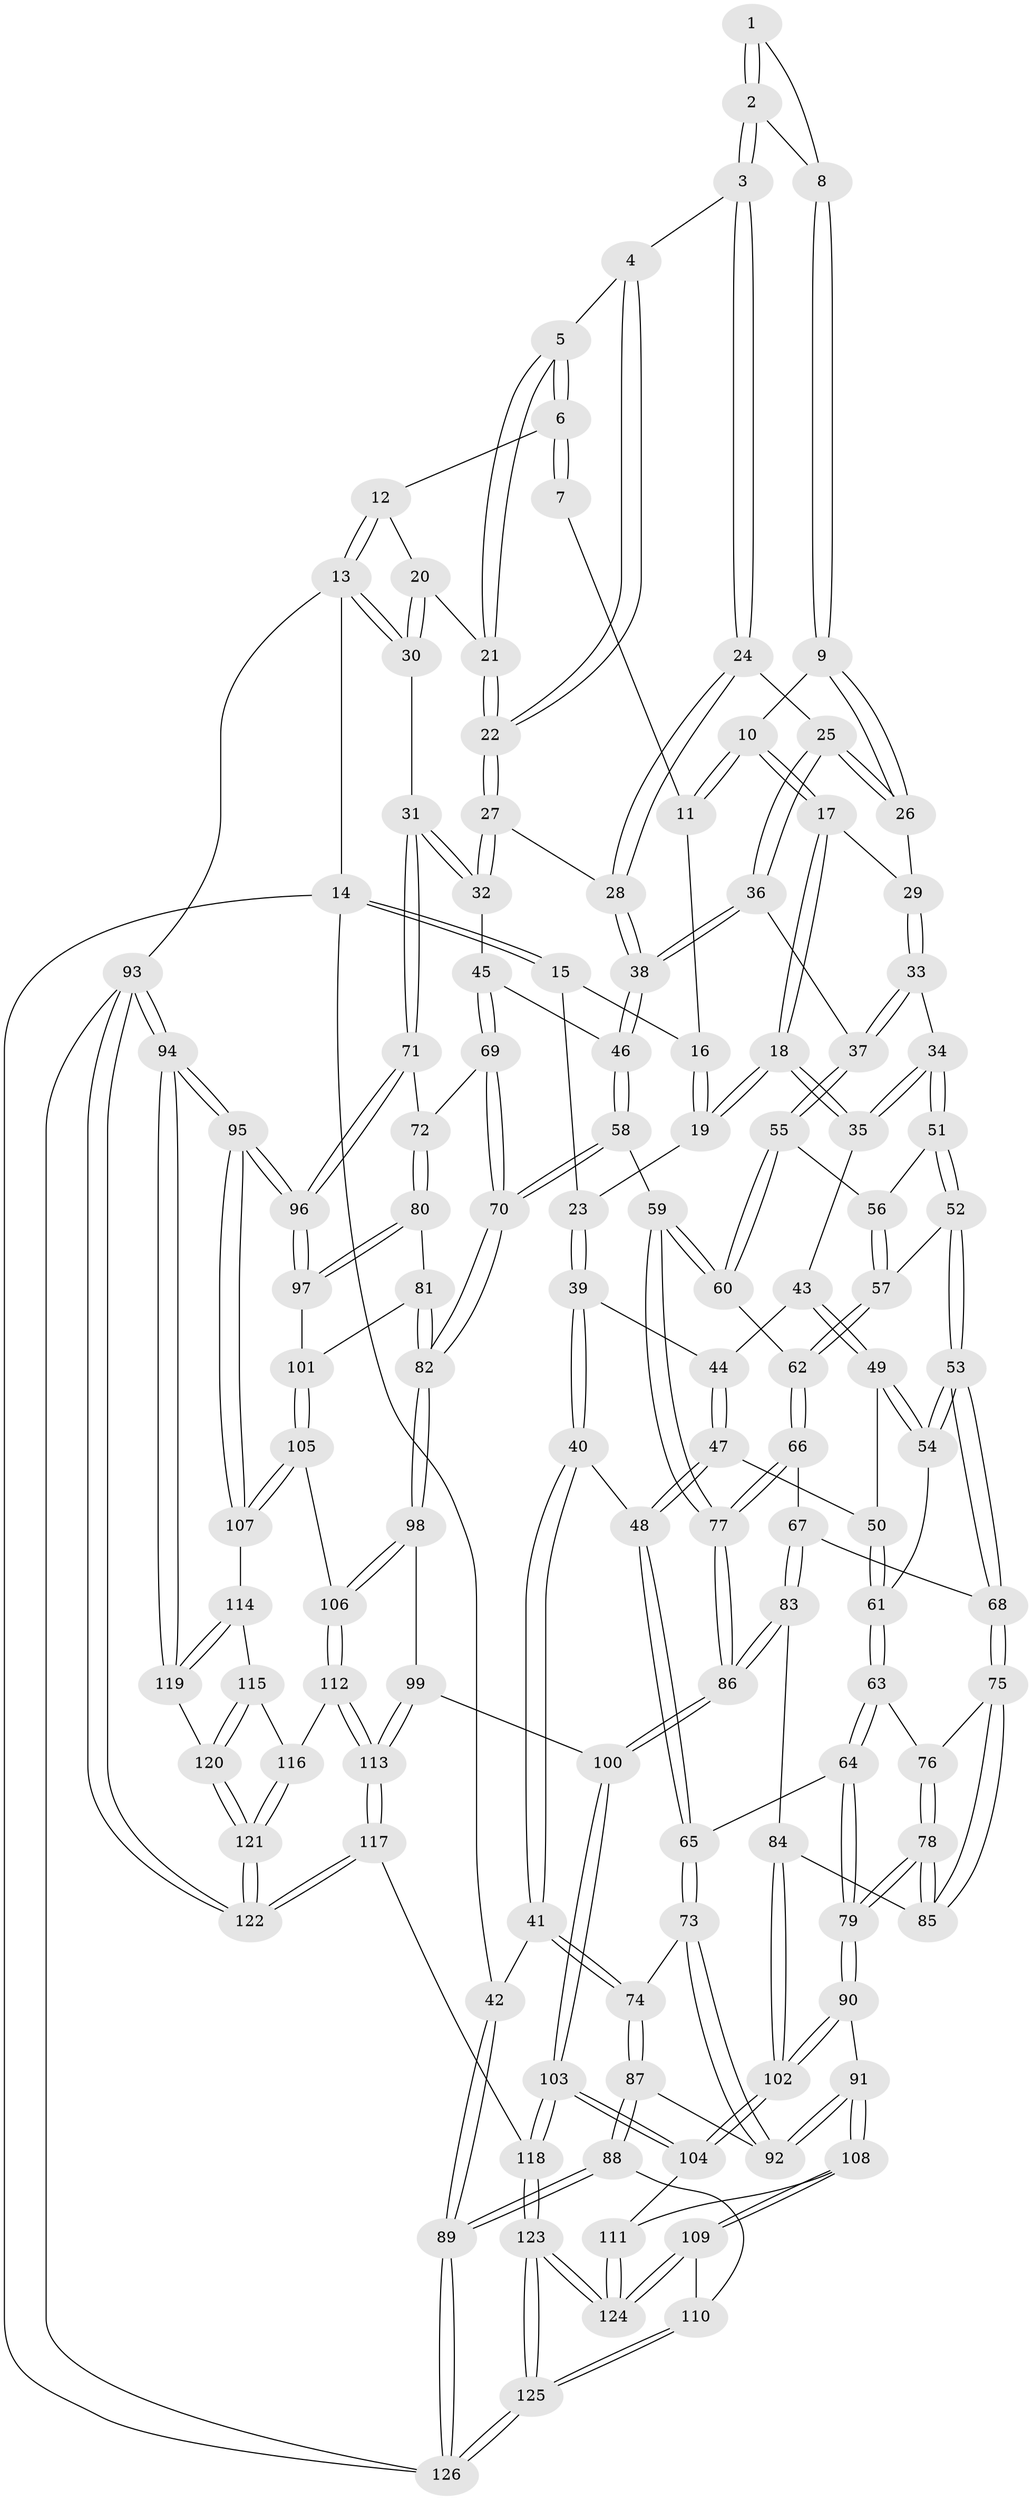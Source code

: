 // Generated by graph-tools (version 1.1) at 2025/27/03/09/25 03:27:05]
// undirected, 126 vertices, 312 edges
graph export_dot {
graph [start="1"]
  node [color=gray90,style=filled];
  1 [pos="+0.5561641810750855+0"];
  2 [pos="+0.6570796918746327+0.09360693665705073"];
  3 [pos="+0.6627688025001041+0.09871581608463427"];
  4 [pos="+0.8063692366383909+0"];
  5 [pos="+0.8456740892091108+0"];
  6 [pos="+0.8542711147670252+0"];
  7 [pos="+0.5517450839381483+0"];
  8 [pos="+0.5347370450465364+0.06280075446353715"];
  9 [pos="+0.5211257510199561+0.09320163372162805"];
  10 [pos="+0.4482941131776172+0.07946932983968043"];
  11 [pos="+0.30901565658535535+0"];
  12 [pos="+0.9307431669823182+0"];
  13 [pos="+1+0"];
  14 [pos="+0+0"];
  15 [pos="+0+0"];
  16 [pos="+0.3012746059305252+0"];
  17 [pos="+0.37463879335652417+0.1372823078553557"];
  18 [pos="+0.29904174955676893+0.1383096717419217"];
  19 [pos="+0.262908020814228+0.096894992952237"];
  20 [pos="+0.9523058395277633+0.14952325378496037"];
  21 [pos="+0.8892984172107483+0.15743255047007607"];
  22 [pos="+0.7868574333461048+0.20063744850599846"];
  23 [pos="+0.13643814004881208+0.14997656333477405"];
  24 [pos="+0.6655130027900844+0.11781562638472412"];
  25 [pos="+0.5421071386696611+0.16732861430839638"];
  26 [pos="+0.5314459896174041+0.15995895896648255"];
  27 [pos="+0.7706652774416689+0.22242524334405098"];
  28 [pos="+0.7705650469963845+0.22246185430583293"];
  29 [pos="+0.4703288858142798+0.18394281765112022"];
  30 [pos="+1+0.3039359698166933"];
  31 [pos="+1+0.34113822704675584"];
  32 [pos="+0.9125988057427965+0.3184007230483518"];
  33 [pos="+0.4294322576552775+0.2838974537636652"];
  34 [pos="+0.3530129144931443+0.31586350446095773"];
  35 [pos="+0.3241470935551601+0.304201366897756"];
  36 [pos="+0.6155731974200089+0.3167640916709457"];
  37 [pos="+0.6008524799915624+0.3268669768188046"];
  38 [pos="+0.6880195678941169+0.3131917905290327"];
  39 [pos="+0.1301695043833263+0.1556681831111243"];
  40 [pos="+0+0.29301457747748766"];
  41 [pos="+0+0.29152885683064006"];
  42 [pos="+0+0.27878658964499875"];
  43 [pos="+0.3101939424655675+0.31153188409425603"];
  44 [pos="+0.2641703708344497+0.31478973739811406"];
  45 [pos="+0.8272575044163907+0.4431886415727581"];
  46 [pos="+0.7168846736924483+0.3703332212015686"];
  47 [pos="+0.1020487773216098+0.3478619804310182"];
  48 [pos="+0.028688281262003488+0.34094226865559857"];
  49 [pos="+0.27980543266848723+0.3941634490673355"];
  50 [pos="+0.17857531862864606+0.4114904891737569"];
  51 [pos="+0.3631510867744131+0.3349501945317638"];
  52 [pos="+0.3977489212034087+0.4403607346361104"];
  53 [pos="+0.36099181278975123+0.49287849158338265"];
  54 [pos="+0.25723719912018844+0.47101018945738854"];
  55 [pos="+0.5758272600295706+0.36961681637502664"];
  56 [pos="+0.49547860297688856+0.38075625878414376"];
  57 [pos="+0.41290564599765883+0.4435978760070198"];
  58 [pos="+0.6753988588795631+0.5616940936358229"];
  59 [pos="+0.5843022354660753+0.5474459473814501"];
  60 [pos="+0.5510127295540125+0.4752094290445997"];
  61 [pos="+0.24646720712164277+0.47723006337283425"];
  62 [pos="+0.47244539105385575+0.47235385741497943"];
  63 [pos="+0.23714969075345865+0.4934764203832157"];
  64 [pos="+0.13623109379980183+0.542532640449185"];
  65 [pos="+0.13221057843074094+0.5413281237414602"];
  66 [pos="+0.4403758220891258+0.5546801607083587"];
  67 [pos="+0.4106132762353749+0.5638042486945684"];
  68 [pos="+0.3651151807609086+0.5270818538276355"];
  69 [pos="+0.8438994124498163+0.4832782719615623"];
  70 [pos="+0.6970282547759005+0.5786275318842283"];
  71 [pos="+1+0.3497843036260562"];
  72 [pos="+0.8895624754225872+0.510014952375772"];
  73 [pos="+0.07930047103181723+0.5836078559177832"];
  74 [pos="+0.051952894159120515+0.5982131293598117"];
  75 [pos="+0.3181987492795544+0.5761546229506067"];
  76 [pos="+0.2519170284214442+0.525333622521076"];
  77 [pos="+0.5484380579122892+0.586522243620035"];
  78 [pos="+0.23429320680587706+0.6621068712252896"];
  79 [pos="+0.22285463663154892+0.6678225783798337"];
  80 [pos="+0.8957772943362523+0.584523559613293"];
  81 [pos="+0.8856124435180327+0.6032682268186769"];
  82 [pos="+0.7366637880643624+0.6740134329642609"];
  83 [pos="+0.41156313791057+0.6557457057952512"];
  84 [pos="+0.3738337214805381+0.6773822082437032"];
  85 [pos="+0.2993152177041652+0.6455648441648322"];
  86 [pos="+0.5163359784898891+0.6677610279415608"];
  87 [pos="+0+0.690292170299256"];
  88 [pos="+0+0.7451936358349533"];
  89 [pos="+0+0.7462126316146396"];
  90 [pos="+0.19233806282894128+0.7271250414458508"];
  91 [pos="+0.18760417621721917+0.7322963532301526"];
  92 [pos="+0.16495574468697471+0.7255481822737162"];
  93 [pos="+1+1"];
  94 [pos="+1+1"];
  95 [pos="+1+0.8939285967268575"];
  96 [pos="+1+0.6039585211587336"];
  97 [pos="+1+0.6171985793402798"];
  98 [pos="+0.7343133989698548+0.6973532642550384"];
  99 [pos="+0.5993939081716627+0.7561453901272001"];
  100 [pos="+0.5526810016854952+0.7545529909808811"];
  101 [pos="+0.9234221404082449+0.7051081275545614"];
  102 [pos="+0.37578526064162643+0.7796400070132268"];
  103 [pos="+0.4897211272464271+0.8323784815366156"];
  104 [pos="+0.39075366307829773+0.816080938655733"];
  105 [pos="+0.9230705713037383+0.7537393968689088"];
  106 [pos="+0.773539338110124+0.7499388803356027"];
  107 [pos="+0.9665835295810803+0.7913368081389037"];
  108 [pos="+0.18437040854250872+0.8253243128720008"];
  109 [pos="+0.1730154953301404+0.844989050787416"];
  110 [pos="+0.07116336664326811+0.8681254612459236"];
  111 [pos="+0.3525888370084083+0.850623824095167"];
  112 [pos="+0.7714224290469757+0.802471301670157"];
  113 [pos="+0.6740873304411967+0.8965893488387624"];
  114 [pos="+0.9233545050631227+0.8316735902600354"];
  115 [pos="+0.8804175920936455+0.8553310004264512"];
  116 [pos="+0.7888670607591503+0.829568711959878"];
  117 [pos="+0.6131156818927035+1"];
  118 [pos="+0.590214085730779+1"];
  119 [pos="+0.9011290731077761+0.9448225900842397"];
  120 [pos="+0.8525653063630602+0.933405084305249"];
  121 [pos="+0.8137046482189946+0.9415001411020646"];
  122 [pos="+0.6213506092930172+1"];
  123 [pos="+0.289075306642037+1"];
  124 [pos="+0.2881245324623463+1"];
  125 [pos="+0.023452058506035756+1"];
  126 [pos="+0+1"];
  1 -- 2;
  1 -- 2;
  1 -- 8;
  2 -- 3;
  2 -- 3;
  2 -- 8;
  3 -- 4;
  3 -- 24;
  3 -- 24;
  4 -- 5;
  4 -- 22;
  4 -- 22;
  5 -- 6;
  5 -- 6;
  5 -- 21;
  5 -- 21;
  6 -- 7;
  6 -- 7;
  6 -- 12;
  7 -- 11;
  8 -- 9;
  8 -- 9;
  9 -- 10;
  9 -- 26;
  9 -- 26;
  10 -- 11;
  10 -- 11;
  10 -- 17;
  10 -- 17;
  11 -- 16;
  12 -- 13;
  12 -- 13;
  12 -- 20;
  13 -- 14;
  13 -- 30;
  13 -- 30;
  13 -- 93;
  14 -- 15;
  14 -- 15;
  14 -- 42;
  14 -- 126;
  15 -- 16;
  15 -- 23;
  16 -- 19;
  16 -- 19;
  17 -- 18;
  17 -- 18;
  17 -- 29;
  18 -- 19;
  18 -- 19;
  18 -- 35;
  18 -- 35;
  19 -- 23;
  20 -- 21;
  20 -- 30;
  20 -- 30;
  21 -- 22;
  21 -- 22;
  22 -- 27;
  22 -- 27;
  23 -- 39;
  23 -- 39;
  24 -- 25;
  24 -- 28;
  24 -- 28;
  25 -- 26;
  25 -- 26;
  25 -- 36;
  25 -- 36;
  26 -- 29;
  27 -- 28;
  27 -- 32;
  27 -- 32;
  28 -- 38;
  28 -- 38;
  29 -- 33;
  29 -- 33;
  30 -- 31;
  31 -- 32;
  31 -- 32;
  31 -- 71;
  31 -- 71;
  32 -- 45;
  33 -- 34;
  33 -- 37;
  33 -- 37;
  34 -- 35;
  34 -- 35;
  34 -- 51;
  34 -- 51;
  35 -- 43;
  36 -- 37;
  36 -- 38;
  36 -- 38;
  37 -- 55;
  37 -- 55;
  38 -- 46;
  38 -- 46;
  39 -- 40;
  39 -- 40;
  39 -- 44;
  40 -- 41;
  40 -- 41;
  40 -- 48;
  41 -- 42;
  41 -- 74;
  41 -- 74;
  42 -- 89;
  42 -- 89;
  43 -- 44;
  43 -- 49;
  43 -- 49;
  44 -- 47;
  44 -- 47;
  45 -- 46;
  45 -- 69;
  45 -- 69;
  46 -- 58;
  46 -- 58;
  47 -- 48;
  47 -- 48;
  47 -- 50;
  48 -- 65;
  48 -- 65;
  49 -- 50;
  49 -- 54;
  49 -- 54;
  50 -- 61;
  50 -- 61;
  51 -- 52;
  51 -- 52;
  51 -- 56;
  52 -- 53;
  52 -- 53;
  52 -- 57;
  53 -- 54;
  53 -- 54;
  53 -- 68;
  53 -- 68;
  54 -- 61;
  55 -- 56;
  55 -- 60;
  55 -- 60;
  56 -- 57;
  56 -- 57;
  57 -- 62;
  57 -- 62;
  58 -- 59;
  58 -- 70;
  58 -- 70;
  59 -- 60;
  59 -- 60;
  59 -- 77;
  59 -- 77;
  60 -- 62;
  61 -- 63;
  61 -- 63;
  62 -- 66;
  62 -- 66;
  63 -- 64;
  63 -- 64;
  63 -- 76;
  64 -- 65;
  64 -- 79;
  64 -- 79;
  65 -- 73;
  65 -- 73;
  66 -- 67;
  66 -- 77;
  66 -- 77;
  67 -- 68;
  67 -- 83;
  67 -- 83;
  68 -- 75;
  68 -- 75;
  69 -- 70;
  69 -- 70;
  69 -- 72;
  70 -- 82;
  70 -- 82;
  71 -- 72;
  71 -- 96;
  71 -- 96;
  72 -- 80;
  72 -- 80;
  73 -- 74;
  73 -- 92;
  73 -- 92;
  74 -- 87;
  74 -- 87;
  75 -- 76;
  75 -- 85;
  75 -- 85;
  76 -- 78;
  76 -- 78;
  77 -- 86;
  77 -- 86;
  78 -- 79;
  78 -- 79;
  78 -- 85;
  78 -- 85;
  79 -- 90;
  79 -- 90;
  80 -- 81;
  80 -- 97;
  80 -- 97;
  81 -- 82;
  81 -- 82;
  81 -- 101;
  82 -- 98;
  82 -- 98;
  83 -- 84;
  83 -- 86;
  83 -- 86;
  84 -- 85;
  84 -- 102;
  84 -- 102;
  86 -- 100;
  86 -- 100;
  87 -- 88;
  87 -- 88;
  87 -- 92;
  88 -- 89;
  88 -- 89;
  88 -- 110;
  89 -- 126;
  89 -- 126;
  90 -- 91;
  90 -- 102;
  90 -- 102;
  91 -- 92;
  91 -- 92;
  91 -- 108;
  91 -- 108;
  93 -- 94;
  93 -- 94;
  93 -- 122;
  93 -- 122;
  93 -- 126;
  94 -- 95;
  94 -- 95;
  94 -- 119;
  94 -- 119;
  95 -- 96;
  95 -- 96;
  95 -- 107;
  95 -- 107;
  96 -- 97;
  96 -- 97;
  97 -- 101;
  98 -- 99;
  98 -- 106;
  98 -- 106;
  99 -- 100;
  99 -- 113;
  99 -- 113;
  100 -- 103;
  100 -- 103;
  101 -- 105;
  101 -- 105;
  102 -- 104;
  102 -- 104;
  103 -- 104;
  103 -- 104;
  103 -- 118;
  103 -- 118;
  104 -- 111;
  105 -- 106;
  105 -- 107;
  105 -- 107;
  106 -- 112;
  106 -- 112;
  107 -- 114;
  108 -- 109;
  108 -- 109;
  108 -- 111;
  109 -- 110;
  109 -- 124;
  109 -- 124;
  110 -- 125;
  110 -- 125;
  111 -- 124;
  111 -- 124;
  112 -- 113;
  112 -- 113;
  112 -- 116;
  113 -- 117;
  113 -- 117;
  114 -- 115;
  114 -- 119;
  114 -- 119;
  115 -- 116;
  115 -- 120;
  115 -- 120;
  116 -- 121;
  116 -- 121;
  117 -- 118;
  117 -- 122;
  117 -- 122;
  118 -- 123;
  118 -- 123;
  119 -- 120;
  120 -- 121;
  120 -- 121;
  121 -- 122;
  121 -- 122;
  123 -- 124;
  123 -- 124;
  123 -- 125;
  123 -- 125;
  125 -- 126;
  125 -- 126;
}
